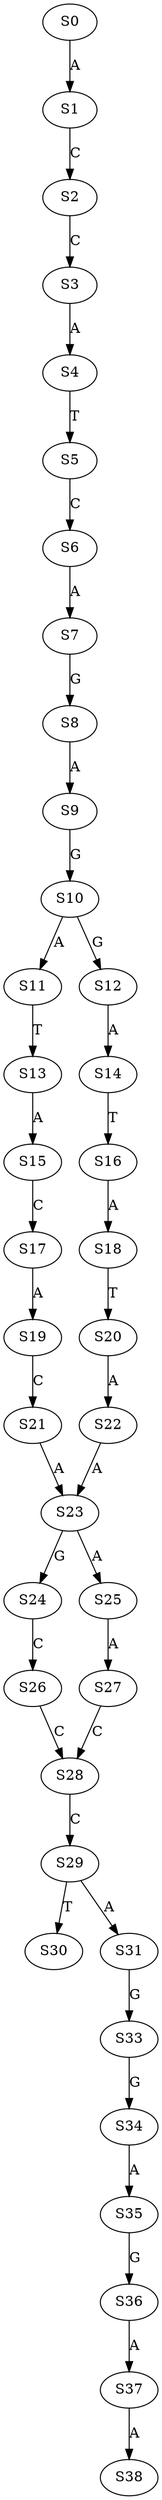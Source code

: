 strict digraph  {
	S0 -> S1 [ label = A ];
	S1 -> S2 [ label = C ];
	S2 -> S3 [ label = C ];
	S3 -> S4 [ label = A ];
	S4 -> S5 [ label = T ];
	S5 -> S6 [ label = C ];
	S6 -> S7 [ label = A ];
	S7 -> S8 [ label = G ];
	S8 -> S9 [ label = A ];
	S9 -> S10 [ label = G ];
	S10 -> S11 [ label = A ];
	S10 -> S12 [ label = G ];
	S11 -> S13 [ label = T ];
	S12 -> S14 [ label = A ];
	S13 -> S15 [ label = A ];
	S14 -> S16 [ label = T ];
	S15 -> S17 [ label = C ];
	S16 -> S18 [ label = A ];
	S17 -> S19 [ label = A ];
	S18 -> S20 [ label = T ];
	S19 -> S21 [ label = C ];
	S20 -> S22 [ label = A ];
	S21 -> S23 [ label = A ];
	S22 -> S23 [ label = A ];
	S23 -> S24 [ label = G ];
	S23 -> S25 [ label = A ];
	S24 -> S26 [ label = C ];
	S25 -> S27 [ label = A ];
	S26 -> S28 [ label = C ];
	S27 -> S28 [ label = C ];
	S28 -> S29 [ label = C ];
	S29 -> S30 [ label = T ];
	S29 -> S31 [ label = A ];
	S31 -> S33 [ label = G ];
	S33 -> S34 [ label = G ];
	S34 -> S35 [ label = A ];
	S35 -> S36 [ label = G ];
	S36 -> S37 [ label = A ];
	S37 -> S38 [ label = A ];
}
